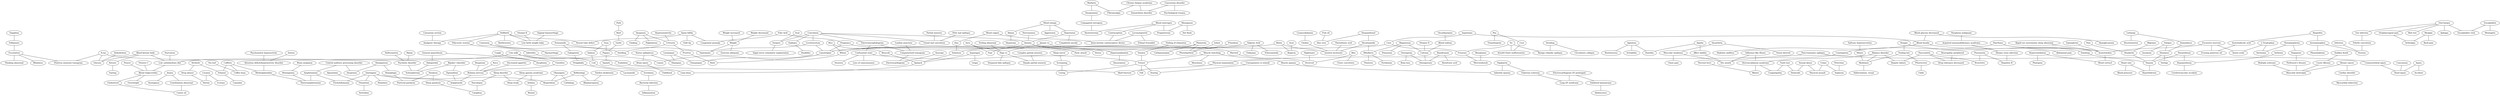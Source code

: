 strict graph layer1 {
	graph [name=layer1];
	node [label="\N"];
	171	[label=Tiagabine,
		level=2,
		src_id=892,
		weight=0.0010722260667499243];
	134	[label=Felbamate,
		level=1,
		src_id=935,
		weight=0.002019205396404736];
	171 -- 134	[level=2,
		weight=53.71];
	583	[label=Norepinephrine,
		src_id=358,
		weight=0.000701572436896661];
	233	[label=Dopamine,
		level=2,
		src_id=974,
		weight=0.0013526035753482696];
	583 -- 233	[level=1,
		weight=133.68];
	411	[label=Serotonin,
		src_id=7810,
		weight=0.0009097244788577965];
	583 -- 411	[level=1,
		weight=126.93];
	214	[label=Pork,
		level=2,
		src_id=8631,
		weight=0.0011829321134084166];
	170	[label=Beef,
		level=2,
		src_id=8582,
		weight=0.0012853107953504988];
	214 -- 170	[level=2,
		weight=137.08];
	91	[label="Complex partial seizures",
		level=1,
		src_id=174011,
		weight=0.0033669628925900572];
	118	[label="Simple partial seizures",
		level=1,
		src_id=185880,
		weight=0.0025264148989576156];
	91 -- 118	[level=1,
		weight=74.26];
	406	[label=Apathy,
		src_id=170717,
		weight=0.0005139842229041516];
	848	[label="Affect lability",
		src_id=169892,
		weight=0.00027380333896749164];
	406 -- 848	[level=1,
		weight=48.18];
	297	[label=Hostility,
		src_id=178312,
		weight=0.0008335790243328781];
	406 -- 297	[level=1,
		weight=39.25];
	1	[label=Convulsion,
		level=1,
		src_id=174366,
		weight=0.021183283532887193];
	53	[label=Levetiracetam,
		level=1,
		src_id=1186,
		weight=0.006882236948488494];
	1 -- 53	[level=1,
		weight=145.77];
	9	[label=Electroencephalogram,
		level=1,
		src_id=175720,
		weight=0.008190389638790598];
	1 -- 9	[level=1,
		weight=147.32];
	117	[label=Surgery,
		level=1,
		src_id=186589,
		weight=0.004030986189366922];
	1 -- 117	[level=1,
		weight=88.66];
	59	[label="Grand mal convulsion",
		level=1,
		src_id=177516,
		weight=0.007439468297569785];
	1 -- 59	[level=1,
		weight=122.06];
	20	[label=Anxiety,
		level=1,
		src_id=170661,
		weight=0.007191629624041699];
	1 -- 20	[level=1,
		weight=75.71];
	2	[label=Epilepsy,
		level=1,
		src_id=176107,
		weight=0.0145529562651861];
	1 -- 2	[level=1,
		weight=333.89];
	305	[label=Alcoholic,
		src_id=169964,
		weight=0.0008259711324044653];
	510	[label="Drug abuser",
		src_id=175348,
		weight=0.0005051680030229714];
	305 -- 510	[level=2,
		weight=79.47];
	116	[label=Ethanol,
		level=1,
		src_id=884,
		weight=0.002092393569196102];
	305 -- 116	[level=2,
		weight=47.03];
	155	[label="Conversion disorder",
		level=2,
		src_id=174365,
		weight=0.0012084081756037382];
	493	[label="Psychological trauma",
		level=2,
		src_id=184441,
		weight=0.0010486959342073184];
	155 -- 493	[level=2,
		weight=94.11];
	663	[label="Somatoform disorder",
		src_id=186112,
		weight=0.0005511520181053938];
	155 -- 663	[level=2,
		weight=38.24];
	204	[label="Tea leaf",
		level=2,
		src_id=8649,
		weight=0.0013396284215396789];
	439	[label="Coffee bean",
		src_id=8595,
		weight=0.0009748104953439642];
	204 -- 439	[level=2,
		weight=108.23];
	50	[label="Feeling of relaxation",
		level=2,
		src_id=176630,
		weight=0.0012621888559250958];
	57	[label=Tension,
		level=2,
		src_id=186772,
		weight=0.0012139158091774662];
	50 -- 57	[level=2,
		weight=28.67];
	453	[label="Tooth loss",
		src_id=187177,
		weight=0.0007410096729693109];
	395	[label=Homicide,
		src_id=178293,
		weight=0.0006235889817841294];
	453 -- 395	[level=2,
		weight=47.15];
	324	[label=Coagulopathy,
		src_id=173874,
		weight=0.0009055343636269885];
	453 -- 324	[level=2,
		weight=76.82];
	92	[label=Autism,
		level=2,
		src_id=171128,
		weight=0.0014928525670669214];
	229	[label="Attention deficit/hyperactivity disorder",
		level=2,
		src_id=171101,
		weight=0.0014265202133701203];
	92 -- 229	[level=2,
		weight=44.37];
	525	[label=Levonorgestrel,
		level=2,
		src_id=357,
		weight=0.0011290407653778945];
	442	[label="Ethinyl Estradiol",
		level=1,
		src_id=963,
		weight=0.0021814291257429477];
	525 -- 442	[level=1,
		weight=228.45];
	552	[label="Intra-uterine contraceptive device",
		src_id=179325,
		weight=0.0008788658331042069];
	525 -- 552	[level=1,
		weight=186.57];
	89	[label="Psychomotor hyperactivity",
		level=2,
		src_id=184442,
		weight=0.0015591843293077726];
	89 -- 229	[level=2,
		weight=111.62];
	183	[label=Hypersensitivity,
		level=2,
		src_id=178510,
		weight=0.0013503497132345036];
	237	[label=Urticaria,
		level=2,
		src_id=188054,
		weight=0.0011519886979077666];
	183 -- 237	[level=2,
		weight=61.02];
	46	[label="Dry mouth",
		level=1,
		src_id=175420,
		weight=0.0022628987228231374];
	848 -- 46	[level=1,
		weight=47.15];
	12	[label=Injury,
		level=1,
		src_id=179153,
		weight=0.003170260609283826];
	142	[label=Accident,
		level=2,
		src_id=169612,
		weight=0.0016386138457590062];
	12 -- 142	[level=2,
		weight=48.41];
	113	[label="Head injury",
		level=2,
		src_id=177785,
		weight=0.0014157969267107986];
	12 -- 113	[level=1,
		weight=58.81];
	251	[label="Sleep apnoea syndrome",
		level=2,
		src_id=185998,
		weight=0.0013350860613132389];
	286	[label="Sleep study",
		src_id=186011,
		weight=0.0009289897513627559];
	251 -- 286	[level=1,
		weight=154.48];
	27	[label=Asthma,
		level=1,
		src_id=171037,
		weight=0.001997810328520221];
	251 -- 27	[level=1,
		weight=34.72];
	455	[label="Sudden death",
		level=2,
		src_id=186539,
		weight=0.0009983921071005913];
	512	[label="Cystic fibrosis",
		src_id=174787,
		weight=0.0009287396989345082];
	455 -- 512	[level=2,
		weight=168.6];
	646	[label=Warfarin,
		src_id=668,
		weight=0.00046977729417341913];
	644	[label=Desipramine,
		src_id=1135,
		weight=0.0006982761272047948];
	646 -- 644	[level=2,
		weight=118.94];
	195	[label=Fibromyalgia,
		level=2,
		src_id=176701,
		weight=0.0012346024671140274];
	646 -- 195	[level=2,
		weight=42.79];
	203	[label="Vitamin D",
		level=2,
		src_id=9042,
		weight=0.0015717768209295817];
	215	[label=Calcium,
		level=1,
		src_id=1327,
		weight=0.0019150705632210527];
	203 -- 215	[level=2,
		weight=149.84];
	172	[label=Epinephrine,
		level=2,
		src_id=654,
		weight=0.0014799902593236208];
	308	[label=Acetylcholine,
		level=1,
		src_id=2951,
		weight=0.003267540456224283];
	172 -- 308	[level=2,
		weight=126.93];
	277	[label="Caesarean section",
		level=2,
		src_id=172875,
		weight=0.0010275045471049699];
	346	[label="Analgesic therapy",
		level=2,
		src_id=170274,
		weight=0.0010486869847266909];
	277 -- 346	[level=2,
		weight=63.44];
	144	[label=Oxcarbazepine,
		level=1,
		src_id=762,
		weight=0.002534724742924634];
	199	[label="Blood sodium",
		level=2,
		src_id=172362,
		weight=0.0015161316577229536];
	144 -- 199	[level=1,
		weight=65.33];
	51	[label=Diarrhoea,
		level=1,
		src_id=175200,
		weight=0.002206719793927423];
	115	[label=Constipation,
		level=2,
		src_id=174340,
		weight=0.0014432081619389205];
	51 -- 115	[level=1,
		weight=63.65];
	21	[label=Vomiting,
		level=1,
		src_id=188709,
		weight=0.002237717673427465];
	51 -- 21	[level=1,
		weight=58.45];
	51 -- 308	[level=1,
		weight=81.69];
	98	[label=Aura,
		level=1,
		src_id=171120,
		weight=0.003606559198555745];
	132	[label="Deja vu",
		level=1,
		src_id=174936,
		weight=0.002534898702066785];
	98 -- 132	[level=1,
		weight=72.75];
	25	[label=Fear,
		level=1,
		src_id=176601,
		weight=0.00423180013877655];
	98 -- 25	[level=1,
		weight=66.63];
	559	[label=Excoriation,
		level=2,
		src_id=176257,
		weight=0.0015072791917328573];
	134 -- 559	[level=1,
		weight=134.72];
	178	[label=Dehydration,
		level=2,
		src_id=174932,
		weight=0.0010055901477009552];
	104	[label=Glucose,
		level=2,
		src_id=8280,
		weight=0.001657374083556313];
	178 -- 104	[level=2,
		weight=53.1];
	40	[label=Fatigue,
		level=1,
		src_id=176597,
		weight=0.0034094849159673375];
	19	[label=Insomnia,
		level=1,
		src_id=179162,
		weight=0.002204332585390886];
	40 -- 19	[level=1,
		weight=30.82];
	41	[label=Dizziness,
		level=1,
		src_id=175317,
		weight=0.004182753475121997];
	40 -- 41	[level=1,
		weight=49.45];
	258	[label="Blood ketone body",
		level=2,
		src_id=172233,
		weight=0.0016926721894202751];
	394	[label="Low carbohydrate diet",
		level=2,
		src_id=180136,
		weight=0.0016963404361697923];
	258 -- 394	[level=1,
		weight=300.38];
	258 -- 104	[level=1,
		weight=112.0];
	253	[label=Ketosis,
		level=2,
		src_id=179595,
		weight=0.0014825365162707655];
	258 -- 253	[level=2,
		weight=187.47];
	95	[label=Mania,
		level=2,
		src_id=180503,
		weight=0.0015396092295466978];
	30	[label="Psychotic disorder",
		level=1,
		src_id=184453,
		weight=0.0022872442677770648];
	95 -- 30	[level=2,
		weight=50.79];
	122	[label=Lamotrigine,
		level=1,
		src_id=542,
		weight=0.006068998428846408];
	53 -- 122	[level=1,
		weight=159.17];
	100	[label=Topiramate,
		level=1,
		src_id=264,
		weight=0.003896449842159197];
	53 -- 100	[level=1,
		weight=92.43];
	63	[label=Quetiapine,
		level=1,
		src_id=1208,
		weight=0.0020666863962951567];
	184	[label=Homeless,
		level=2,
		src_id=178289,
		weight=0.0011211265206316227];
	63 -- 184	[level=2,
		weight=25.98];
	329	[label=Fluoxetine,
		level=2,
		src_id=461,
		weight=0.0010060472468016869];
	63 -- 329	[level=2,
		weight=107.14];
	265	[label=Aripiprazole,
		level=2,
		src_id=1222,
		weight=0.0012625049742498163];
	63 -- 265	[level=1,
		weight=74.9];
	659	[label=Trichotillomania,
		src_id=187413,
		weight=0.0005130347621244177];
	63 -- 659	[level=1,
		weight=107.14];
	383	[label=Risperidone,
		src_id=720,
		weight=0.0009743370377009551];
	63 -- 383	[level=2,
		weight=84.02];
	222	[label="Jamais vu",
		level=2,
		src_id=179465,
		weight=0.0010860793252086933];
	222 -- 132	[level=2,
		weight=53.84];
	165	[label=Depersonalisation,
		level=2,
		src_id=175018,
		weight=0.0014996753105679537];
	222 -- 165	[level=2,
		weight=82.3];
	424	[label="X-ray",
		level=2,
		src_id=188917,
		weight=0.0010775404547227745];
	226	[label=Embolism,
		level=2,
		src_id=175772,
		weight=0.0014684924134583453];
	424 -- 226	[level=1,
		weight=179.77];
	424 -- 104	[level=1,
		weight=63.44];
	238	[label="Positron emission tomogram",
		level=2,
		src_id=183853,
		weight=0.001727040123551756];
	424 -- 238	[level=1,
		weight=50.45];
	311	[label="Weight increased",
		level=2,
		src_id=188826,
		weight=0.001482457976309422];
	188	[label=Weight,
		level=1,
		src_id=188818,
		weight=0.00256109155980544];
	311 -- 188	[level=2,
		weight=133.59];
	212	[label="Blood oestrogen",
		level=1,
		src_id=172274,
		weight=0.0021712169292174874];
	357	[label=Progesterone,
		level=2,
		src_id=385,
		weight=0.0013202501695271868];
	212 -- 357	[level=2,
		weight=257.77];
	198	[label=Contraception,
		level=1,
		src_id=174350,
		weight=0.0018304575581175751];
	212 -- 198	[level=1,
		weight=92.05];
	255	[label=Hysterectomy,
		level=2,
		src_id=178681,
		weight=0.0011353409318438];
	212 -- 255	[level=2,
		weight=70.64];
	105	[label=Caffeine,
		level=1,
		src_id=192,
		weight=0.002471869603861105];
	105 -- 439	[level=2,
		weight=185.8];
	356	[label=Methylphenidate,
		level=2,
		src_id=411,
		weight=0.00124332684218425];
	105 -- 356	[level=1,
		weight=57.82];
	105 -- 116	[level=1,
		weight=61.89];
	365	[label="Oral herpes",
		level=2,
		src_id=182307,
		weight=0.001353446309060646];
	227	[label="Ear infection",
		src_id=175529,
		weight=0.0009304920765623234];
	365 -- 227	[level=1,
		weight=52.78];
	344	[label="Bed rest",
		level=2,
		src_id=171331,
		weight=0.001164508152996071];
	365 -- 344	[level=2,
		weight=236.88];
	375	[label=Aphagia,
		level=2,
		src_id=170723,
		weight=0.0012873104672853498];
	365 -- 375	[level=2,
		weight=327.6];
	26	[label="Oropharyngeal pain",
		level=1,
		src_id=182375,
		weight=0.002063024887995477];
	365 -- 26	[level=1,
		weight=39.95];
	398	[label="Encephalitis viral",
		src_id=175824,
		weight=0.0008031014509221247];
	365 -- 398	[level=2,
		weight=115.75];
	173	[label="Sleep terror",
		level=2,
		src_id=186015,
		weight=0.0011229884967782042];
	101	[label=Screaming,
		level=2,
		src_id=185624,
		weight=0.0012853671292025804];
	173 -- 101	[level=2,
		weight=57.59];
	640	[label=Dexpanthenol,
		level=2,
		src_id=8294,
		weight=0.001081128810486123];
	477	[label=Nicotinamide,
		level=1,
		src_id=2556,
		weight=0.002116925340593475];
	640 -- 477	[level=2,
		weight=596.89];
	484	[label="Aloe vera",
		src_id=239686,
		weight=0.000783172265309865];
	640 -- 484	[level=2,
		weight=382.64];
	15	[label=Hallucination,
		level=1,
		src_id=177734,
		weight=0.0025769135959557267];
	15 -- 30	[level=1,
		weight=54.97];
	186	[label=Dysarthria,
		src_id=175469,
		weight=0.0008808291944485747];
	291	[label="Muscular weakness",
		src_id=181279,
		weight=0.0006913716631461381];
	186 -- 291	[level=2,
		weight=32.22];
	49	[label="Vision blurred",
		level=2,
		src_id=188580,
		weight=0.0014499457755025905];
	186 -- 49	[level=2,
		weight=30.63];
	128	[label=Lethargy,
		src_id=179887,
		weight=0.0009609147402370983];
	38	[label=Somnolence,
		level=1,
		src_id=186129,
		weight=0.002921368758777029];
	128 -- 38	[level=2,
		weight=26.78];
	62	[label=Disorientation,
		level=2,
		src_id=175277,
		weight=0.0012049087227801744];
	128 -- 62	[level=2,
		weight=30.67];
	307	[label="Cow milk",
		level=2,
		src_id=8613,
		weight=0.0017310414748003004];
	307 -- 394	[level=1,
		weight=284.05];
	416	[label=Clonidine,
		src_id=562,
		weight=0.0007089189872350105];
	307 -- 416	[level=1,
		weight=58.9];
	279	[label=Casein,
		level=2,
		src_id=8589,
		weight=0.001694509586144348];
	307 -- 279	[level=1,
		weight=354.81];
	31	[label=Migraine,
		level=1,
		src_id=180996,
		weight=0.002973154497413961];
	54	[label=Headache,
		level=1,
		src_id=177790,
		weight=0.003629731411491833];
	31 -- 54	[level=1,
		weight=94.85];
	38 -- 41	[level=1,
		weight=55.34];
	149	[label=Scar,
		level=1,
		src_id=185551,
		weight=0.001767244028178325];
	149 -- 117	[level=1,
		weight=52.63];
	120	[label=Myalgia,
		level=2,
		src_id=181289,
		weight=0.0012053478976603719];
	72	[label="Back pain",
		level=2,
		src_id=171211,
		weight=0.0016844904265314949];
	120 -- 72	[level=2,
		weight=32.68];
	246	[label=Arthralgia,
		level=2,
		src_id=170937,
		weight=0.0010182404937266291];
	120 -- 246	[level=2,
		weight=46.75];
	182	[label="Neuropathy peripheral",
		level=2,
		src_id=181766,
		weight=0.001134383336211466];
	435	[label="Drug tolerance decreased",
		src_id=175409,
		weight=0.000568687242132372];
	182 -- 435	[level=2,
		weight=47.49];
	58	[label="Sleep disorder",
		level=2,
		src_id=186000,
		weight=0.0014645694686052332];
	175	[label=Narcolepsy,
		level=2,
		src_id=181475,
		weight=0.001601609499906586];
	58 -- 175	[level=1,
		weight=46.77];
	58 -- 286	[level=1,
		weight=52.7];
	181	[label=Rice,
		level=2,
		src_id=8633,
		weight=0.0013726195936323733];
	249	[label=Broccoli,
		level=2,
		src_id=8584,
		weight=0.0017175653551483447];
	181 -- 249	[level=1,
		weight=83.56];
	231	[label=Wheat,
		level=2,
		src_id=8648,
		weight=0.0013186419709932129];
	181 -- 231	[level=1,
		weight=107.14];
	560	[label="Excessive exercise",
		level=2,
		src_id=176247,
		weight=0.0015893738625358126];
	264	[label="Amino acids",
		level=1,
		src_id=8309,
		weight=0.0018171058870276812];
	560 -- 264	[level=1,
		weight=292.38];
	350	[label="Evening primrose oil",
		level=1,
		src_id=9213,
		weight=0.0020219358983983833];
	560 -- 350	[level=1,
		weight=402.63];
	560 -- 308	[level=1,
		weight=480.36];
	415	[label=Ibuprofen,
		src_id=1035,
		weight=0.0008072654675934857];
	146	[label=Acetaminophen,
		level=1,
		src_id=307,
		weight=0.0021478198654316686];
	415 -- 146	[level=1,
		weight=143.43];
	282	[label="Acetylsalicylic acid",
		src_id=931,
		weight=0.0009214581915706249];
	415 -- 282	[level=1,
		weight=94.01];
	334	[label=Pancreatitis,
		level=2,
		src_id=182725,
		weight=0.001060776420561967];
	334 -- 435	[level=2,
		weight=61.31];
	224	[label="Hepatic failure",
		level=2,
		src_id=177896,
		weight=0.0014638188377237111];
	334 -- 224	[level=2,
		weight=95.05];
	402	[label=Bronchitis,
		src_id=172749,
		weight=0.0005970424694191499];
	334 -- 402	[level=2,
		weight=45.23];
	359	[label="Vaginal haemorrhage",
		level=1,
		src_id=188214,
		weight=0.001968775307078424];
	337	[label="Low birth weight baby",
		level=1,
		src_id=180135,
		weight=0.002508593207715703];
	359 -- 337	[level=1,
		weight=531.72];
	230	[label=Ataxia,
		level=2,
		src_id=171054,
		weight=0.001041958702389808];
	270	[label=Nystagmus,
		level=2,
		src_id=181981,
		weight=0.0010096638461246108];
	230 -- 270	[level=2,
		weight=49.62];
	372	[label="Coordination abnormal",
		src_id=174383,
		weight=0.0007894355947713821];
	230 -- 372	[level=2,
		weight=49.8];
	36	[label=Crying,
		level=1,
		src_id=174575,
		weight=0.0026914888545814483];
	101 -- 36	[level=2,
		weight=57.8];
	707	[label="Blood copper",
		src_id=172045,
		weight=0.00030810695721414345];
	380	[label=Zinc,
		src_id=1526,
		weight=0.0009027028766143693];
	707 -- 380	[level=1,
		weight=55.9];
	707 -- 552	[level=1,
		weight=79.3];
	201	[label="Blood glucose decreased",
		level=2,
		src_id=172155,
		weight=0.0014373443994458426];
	80	[label=Hypoglycaemia,
		level=2,
		src_id=178590,
		weight=0.001664842412651862];
	201 -- 80	[level=2,
		weight=106.03];
	200	[label="Blood insulin",
		level=2,
		src_id=172218,
		weight=0.0016256660851276916];
	201 -- 200	[level=2,
		weight=84.45];
	179	[label="Decreased appetite",
		level=2,
		src_id=174910,
		weight=0.0010449318355929289];
	342	[label="Bulimia nervosa",
		level=2,
		src_id=172802,
		weight=0.0012989858158976258];
	179 -- 342	[level=2,
		weight=53.2];
	88	[label=Phenytoin,
		level=1,
		src_id=243,
		weight=0.004732828277386289];
	73	[label=Carbamazepine,
		level=1,
		src_id=551,
		weight=0.004340877995338315];
	88 -- 73	[level=1,
		weight=81.22];
	88 -- 122	[level=1,
		weight=96.5];
	99	[label=Phenobarbital,
		level=1,
		src_id=1158,
		weight=0.0025713759378250835];
	88 -- 99	[level=1,
		weight=78.04];
	260	[label="Balance disorder",
		level=2,
		src_id=171241,
		weight=0.001143025201032978];
	260 -- 224	[level=2,
		weight=47.15];
	220	[label="Stevens-Johnson syndrome",
		level=2,
		src_id=186406,
		weight=0.0015432626854950638];
	260 -- 220	[level=2,
		weight=47.83];
	366	[label=Mydriasis,
		level=2,
		src_id=181328,
		weight=0.0010431740347056112];
	260 -- 366	[level=2,
		weight=81.11];
	135	[label=Zonisamide,
		level=1,
		src_id=895,
		weight=0.0025595133472386933];
	64	[label=Gabapentin,
		level=1,
		src_id=982,
		weight=0.002318343997021659];
	135 -- 64	[level=1,
		weight=42.55];
	135 -- 100	[level=1,
		weight=54.66];
	163	[label="Feeling abnormal",
		level=2,
		src_id=176622,
		weight=0.001131233416126948];
	163 -- 132	[level=2,
		weight=36.16];
	421	[label="Folic Acid",
		level=2,
		src_id=150,
		weight=0.001248867018795569];
	125	[label=Pregnancy,
		level=1,
		src_id=184014,
		weight=0.0030884814220588502];
	421 -- 125	[level=1,
		weight=161.48];
	245	[label="Congenital anomaly",
		level=2,
		src_id=174082,
		weight=0.0014209603544620777];
	421 -- 245	[level=1,
		weight=110.38];
	61	[label="Muscle twitching",
		level=1,
		src_id=181276,
		weight=0.002403814284374758];
	44	[label="Muscle spasms",
		level=1,
		src_id=181270,
		weight=0.0018373714123815425];
	61 -- 44	[level=1,
		weight=46.91];
	151	[label=Myoclonus,
		level=2,
		src_id=181386,
		weight=0.0011684068421928483];
	61 -- 151	[level=2,
		weight=36.35];
	22	[label=Tremor,
		level=1,
		src_id=187373,
		weight=0.0032307227193221206];
	61 -- 22	[level=1,
		weight=52.0];
	652	[label=Phenylephrine,
		level=2,
		src_id=377,
		weight=0.0011036431004355718];
	146 -- 652	[level=2,
		weight=70.22];
	7	[label=Pyrexia,
		level=1,
		src_id=184658,
		weight=0.0033365769403179736];
	146 -- 7	[level=1,
		weight=47.75];
	247	[label=Garlic,
		level=2,
		src_id=8602,
		weight=0.0011685537956790753];
	170 -- 247	[level=2,
		weight=89.45];
	409	[label=Tuna,
		src_id=8643,
		weight=0.000616617714305385];
	473	[label=Salmon,
		src_id=8996,
		weight=0.0006755743213954945];
	409 -- 473	[level=1,
		weight=145.74];
	306	[label=Papaya,
		level=2,
		src_id=8707,
		weight=0.0013498239292479028];
	409 -- 306	[level=1,
		weight=73.37];
	458	[label="Parkinson's disease",
		level=2,
		src_id=182898,
		weight=0.001113114205722105];
	233 -- 458	[level=1,
		weight=47.15];
	367	[label="Muscular dystrophy",
		level=1,
		src_id=181277,
		weight=0.0020167183302485453];
	458 -- 367	[level=1,
		weight=159.09];
	206	[label="Mood swings",
		level=2,
		src_id=181119,
		weight=0.0013121116757693495];
	10	[label=Depression,
		level=1,
		src_id=175023,
		weight=0.005397617393762817];
	206 -- 10	[level=1,
		weight=45.59];
	11	[label=Aggression,
		level=1,
		src_id=169900,
		weight=0.0023017829411153654];
	206 -- 11	[level=1,
		weight=41.0];
	632	[label=Abasia,
		src_id=169482,
		weight=0.0008216887083258005];
	206 -- 632	[level=2,
		weight=41.47];
	39	[label="Heart rate",
		level=2,
		src_id=177799,
		weight=0.0016615884541936602];
	3	[label=Hyperhidrosis,
		level=1,
		src_id=178464,
		weight=0.002894317404473477];
	39 -- 3	[level=1,
		weight=43.39];
	18	[label="Blood pressure",
		level=1,
		src_id=172305,
		weight=0.0023794702000934195];
	39 -- 18	[level=1,
		weight=60.51];
	159	[label=Pregabalin,
		level=2,
		src_id=221,
		weight=0.0014114828052947035];
	64 -- 159	[level=1,
		weight=65.48];
	109	[label="Lumbar puncture",
		level=2,
		src_id=180161,
		weight=0.0012844804892147466];
	55	[label="Computerised tomogram",
		level=1,
		src_id=174039,
		weight=0.002476901963987182];
	109 -- 55	[level=2,
		weight=39.76];
	207	[label=Menopause,
		level=2,
		src_id=180770,
		weight=0.0010851334198662646];
	207 -- 357	[level=2,
		weight=76.99];
	208	[label="Hot flush",
		level=2,
		src_id=178313,
		weight=0.0010001309388685995];
	207 -- 208	[level=2,
		weight=62.79];
	449	[label="Conjugated estrogens",
		level=2,
		src_id=277,
		weight=0.001068117755430358];
	644 -- 449	[level=2,
		weight=185.6];
	75	[label=Schizophrenia,
		level=2,
		src_id=185574,
		weight=0.0016048434025626337];
	30 -- 75	[level=1,
		weight=54.72];
	82	[label=Cough,
		level=2,
		src_id=174493,
		weight=0.001420814592080106];
	508	[label=Dysphonia,
		src_id=175495,
		weight=0.0004205309272884236];
	82 -- 508	[level=2,
		weight=28.62];
	67	[label="Neoplasm malignant",
		level=2,
		src_id=181636,
		weight=0.001733054154419913];
	348	[label="Acquired immunodeficiency syndrome",
		src_id=169676,
		weight=0.000923137459853168];
	67 -- 348	[level=2,
		weight=48.9];
	408	[label=Selenium,
		src_id=9080,
		weight=0.0008301117929561951];
	380 -- 408	[level=1,
		weight=234.71];
	373	[label="Central auditory processing disorder",
		level=2,
		src_id=173299,
		weight=0.0011258315873379815];
	619	[label=Dyspraxia,
		src_id=175506,
		weight=0.0009419159405542817];
	373 -- 619	[level=1,
		weight=179.89];
	330	[label=Amphetamine,
		level=1,
		src_id=173,
		weight=0.0023355995601714247];
	373 -- 330	[level=1,
		weight=74.2];
	93	[label="Valproic Acid",
		level=1,
		src_id=304,
		weight=0.005305496918110635];
	145	[label=Clobazam,
		level=2,
		src_id=339,
		weight=0.0012444943385843583];
	93 -- 145	[level=2,
		weight=26.02];
	93 -- 122	[level=1,
		weight=120.82];
	187	[label=Ethosuximide,
		level=2,
		src_id=580,
		weight=0.0010269919767833828];
	93 -- 187	[level=2,
		weight=32.89];
	78	[label=Nervousness,
		level=1,
		src_id=181699,
		weight=0.00196343489860732];
	78 -- 20	[level=1,
		weight=39.88];
	894	[label="L-Tryptophan",
		src_id=142,
		weight=0.0003490174238771454];
	894 -- 264	[level=1,
		weight=61.08];
	894 -- 411	[level=1,
		weight=143.89];
	425	[label="Thinking abnormal",
		level=2,
		src_id=186910,
		weight=0.0014960127645805004];
	559 -- 425	[level=2,
		weight=402.17];
	133	[label=Blindness,
		level=2,
		src_id=171894,
		weight=0.0017184262038436784];
	559 -- 133	[level=2,
		weight=104.98];
	559 -- 238	[level=1,
		weight=197.71];
	422	[label=Biotin,
		level=2,
		src_id=114,
		weight=0.0014547127828869668];
	422 -- 408	[level=1,
		weight=145.41];
	304	[label=Alopecia,
		src_id=170026,
		weight=0.0009430942896574373];
	422 -- 304	[level=2,
		weight=66.97];
	410	[label="Inositol nicotinate",
		level=2,
		src_id=7903,
		weight=0.001707645651089037];
	422 -- 410	[level=1,
		weight=431.07];
	229 -- 356	[level=2,
		weight=113.03];
	584	[label=Mesalazine,
		level=2,
		src_id=235,
		weight=0.001177053643025352];
	580	[label=Metronidazole,
		level=2,
		src_id=902,
		weight=0.0010781896374491493];
	584 -- 580	[level=2,
		weight=531.72];
	339	[label="Influenza like illness",
		src_id=179014,
		weight=0.0008014997132828621];
	339 -- 220	[level=2,
		weight=83.71];
	339 -- 46	[level=2,
		weight=55.15];
	32	[label="Confusional state",
		level=1,
		src_id=174071,
		weight=0.0045697034034092344];
	9 -- 32	[level=1,
		weight=81.5];
	9 -- 55	[level=1,
		weight=73.05];
	700	[label="Chronic fatigue syndrome",
		src_id=173696,
		weight=0.00077090821530389];
	700 -- 195	[level=2,
		weight=118.94];
	700 -- 663	[level=2,
		weight=152.63];
	28	[label=Agitation,
		level=1,
		src_id=169902,
		weight=0.0018932125106081406];
	110	[label=Irritability,
		level=2,
		src_id=179437,
		weight=0.0014844055924761333];
	28 -- 110	[level=2,
		weight=32.62];
	28 -- 297	[level=1,
		weight=37.16];
	65	[label=Restlessness,
		level=2,
		src_id=185171,
		weight=0.0010832019749598641];
	28 -- 65	[level=2,
		weight=41.34];
	280	[label=Magnesium,
		level=2,
		src_id=1330,
		weight=0.0016092281981076096];
	121	[label=Potassium,
		level=2,
		src_id=1306,
		weight=0.0015295062675516813];
	280 -- 121	[level=2,
		weight=64.85];
	483	[label=Riboflavin,
		level=1,
		src_id=132,
		weight=0.0019988040957587606];
	280 -- 483	[level=1,
		weight=91.78];
	280 -- 215	[level=1,
		weight=221.48];
	692	[label="Electrocardiogram QT prolonged",
		src_id=175686,
		weight=0.00047105217205729687];
	148	[label="Subdural haematoma",
		level=2,
		src_id=186514,
		weight=0.0016433203753160462];
	692 -- 148	[level=2,
		weight=44.15];
	675	[label="Long QT syndrome",
		src_id=180115,
		weight=0.00045924640604798003];
	692 -- 675	[level=2,
		weight=103.72];
	268	[label=Pneumonia,
		src_id=183685,
		weight=0.000876350891292643];
	268 -- 402	[level=2,
		weight=92.31];
	681	[label="Hepatitis B",
		src_id=177942,
		weight=0.0007902753444332545];
	268 -- 681	[level=2,
		weight=45.23];
	598	[label="Post-traumatic epilepsy",
		src_id=183904,
		weight=0.0006617534202240789];
	543	[label="Physical examination",
		src_id=183464,
		weight=0.0005235304459954017];
	598 -- 543	[level=1,
		weight=78.67];
	138	[label="Craniocerebral injury",
		level=2,
		src_id=174523,
		weight=0.0016166371406425278];
	598 -- 138	[level=1,
		weight=156.92];
	633	[label=Cod,
		src_id=8995,
		weight=0.0006940904008132913];
	473 -- 633	[level=1,
		weight=75.05];
	490	[label="Salivary hypersecretion",
		level=2,
		src_id=185485,
		weight=0.0011886077008702533];
	607	[label=Miosis,
		src_id=181021,
		weight=0.0009471220267589263];
	490 -- 607	[level=2,
		weight=200.02];
	386	[label=Buspirone,
		level=2,
		src_id=479,
		weight=0.0010726061705944522];
	386 -- 342	[level=2,
		weight=107.14];
	156	[label="Brain neoplasm",
		level=2,
		src_id=172610,
		weight=0.001101443567878527];
	608	[label=Meningioma,
		src_id=180703,
		weight=0.00031372791664247875];
	156 -- 608	[level=2,
		weight=27.02];
	456	[label="Skull fracture",
		src_id=185991,
		weight=0.0008114640460577113];
	226 -- 456	[level=1,
		weight=52.15];
	236	[label="Vagal nerve stimulator implantation",
		level=2,
		src_id=188187,
		weight=0.0013353471073318925];
	117 -- 236	[level=2,
		weight=92.26];
	298	[label="Herpes virus infection",
		level=2,
		src_id=178111,
		weight=0.0014793730989845415];
	348 -- 298	[level=2,
		weight=236.88];
	81	[label=Encephalitis,
		level=2,
		src_id=175799,
		weight=0.0015073118208824914];
	79	[label=Meningitis,
		level=2,
		src_id=180708,
		weight=0.0016404704091687356];
	81 -- 79	[level=2,
		weight=84.17];
	81 -- 398	[level=2,
		weight=38.68];
	296	[label=Hunger,
		src_id=178358,
		weight=0.0006364494508257783];
	130	[label="Feeling hot",
		level=2,
		src_id=176626,
		weight=0.0015099303217477895];
	296 -- 130	[level=2,
		weight=34.38];
	86	[label="Abdominal pain",
		level=2,
		src_id=169503,
		weight=0.0016191987885446465];
	296 -- 86	[level=2,
		weight=35.24];
	33	[label=Dyspnoea,
		level=1,
		src_id=175501,
		weight=0.0017803242471438464];
	84	[label=Choking,
		level=2,
		src_id=173576,
		weight=0.001063173677777514];
	33 -- 84	[level=2,
		weight=23.93];
	33 -- 237	[level=1,
		weight=33.52];
	126	[label=Palpitations,
		level=2,
		src_id=182661,
		weight=0.001230348916778863];
	33 -- 126	[level=2,
		weight=36.2];
	449 -- 255	[level=2,
		weight=55.43];
	6	[label=Asthenia,
		level=1,
		src_id=171034,
		weight=0.002497794525406176];
	112	[label=Hypoaesthesia,
		level=1,
		src_id=178564,
		weight=0.0018441575374414363];
	6 -- 112	[level=1,
		weight=49.45];
	269	[label="Petit mal epilepsy",
		level=2,
		src_id=183307,
		weight=0.0010477388970036822];
	269 -- 59	[level=2,
		weight=59.99];
	299	[label="Febrile convulsion",
		src_id=176614,
		weight=0.0009617972803996166];
	227 -- 299	[level=1,
		weight=47.89];
	278	[label=Spinach,
		level=2,
		src_id=8638,
		weight=0.0016070793322843157];
	408 -- 278	[level=1,
		weight=85.24];
	548	[label=Osteopenia,
		src_id=182445,
		weight=0.0005435621924389219];
	343	[label="Bone loss",
		level=2,
		src_id=172491,
		weight=0.0010466118981611564];
	548 -- 343	[level=2,
		weight=75.05];
	150	[label=Osteoporosis,
		level=1,
		src_id=182448,
		weight=0.0017415178322508606];
	548 -- 150	[level=2,
		weight=88.09];
	313	[label="Vitamin K",
		level=2,
		src_id=188659,
		weight=0.001421921043236346];
	313 -- 337	[level=2,
		weight=188.31];
	115 -- 46	[level=1,
		weight=63.75];
	361	[label=Starvation,
		level=2,
		src_id=186370,
		weight=0.0015500898244368258];
	361 -- 394	[level=2,
		weight=386.98];
	216	[label=Vigabatrin,
		level=2,
		src_id=1064,
		weight=0.0014135231908589934];
	486	[label="Tuberous sclerosis",
		src_id=187499,
		weight=0.0005424215192112821];
	216 -- 486	[level=2,
		weight=49.99];
	241	[label="Infantile spasms",
		level=2,
		src_id=178941,
		weight=0.001101286968617301];
	216 -- 241	[level=2,
		weight=127.3];
	16	[label=Nausea,
		level=1,
		src_id=181546,
		weight=0.003817163733503498];
	41 -- 16	[level=1,
		weight=104.52];
	123	[label=Vertigo,
		level=2,
		src_id=188478,
		weight=0.0012461528887498087];
	41 -- 123	[level=2,
		weight=41.14];
	190	[label=Stillbirth,
		level=1,
		src_id=186413,
		weight=0.0034063847659718486];
	190 -- 337	[level=1,
		weight=399.04];
	190 -- 346	[level=2,
		weight=155.79];
	288	[label="Polycystic ovaries",
		level=2,
		src_id=183761,
		weight=0.0013361734439398534];
	190 -- 288	[level=1,
		weight=143.89];
	497	[label="Neural tube defect",
		level=2,
		src_id=181701,
		weight=0.0011576820181728527];
	190 -- 497	[level=1,
		weight=281.97];
	568	[label=Barbiturates,
		level=2,
		src_id=171262,
		weight=0.0010074895812820898];
	190 -- 568	[level=2,
		weight=281.97];
	47	[label=Contusion,
		level=2,
		src_id=174362,
		weight=0.001562594013938231];
	5	[label=Haemorrhage,
		level=1,
		src_id=177684,
		weight=0.0022629305748878355];
	47 -- 5	[level=1,
		weight=55.34];
	14	[label=Swelling,
		level=1,
		src_id=186614,
		weight=0.0023700279579685593];
	47 -- 14	[level=1,
		weight=35.83];
	325	[label="Blood triglycerides",
		level=1,
		src_id=172398,
		weight=0.0018556204639034843];
	394 -- 325	[level=1,
		weight=472.75];
	520	[label=Pea,
		src_id=8621,
		weight=0.0004446325967189961];
	197	[label=Cyst,
		src_id=174772,
		weight=0.0009315303627485157];
	520 -- 197	[level=2,
		weight=66.25];
	650	[label=Trimethoprim,
		level=2,
		src_id=429,
		weight=0.0010773741852495855];
	520 -- 650	[level=2,
		weight=133.68];
	234	[label=Aspartame,
		level=2,
		src_id=159,
		weight=0.0011446729458059277];
	205	[label=Corn,
		level=2,
		src_id=8641,
		weight=0.0013300410071880266];
	234 -- 205	[level=1,
		weight=86.16];
	234 -- 200	[level=1,
		weight=63.44];
	546	[label=Petechiae,
		level=2,
		src_id=183306,
		weight=0.0011544660206136528];
	629	[label=Asphyxia,
		src_id=171002,
		weight=0.0003477798106908701];
	546 -- 629	[level=2,
		weight=102.09];
	44 -- 241	[level=2,
		weight=53.14];
	35	[label=Paraesthesia,
		level=1,
		src_id=182787,
		weight=0.0030602073943578525];
	35 -- 112	[level=1,
		weight=159.46];
	35 -- 16	[level=1,
		weight=48.31];
	232	[label=Asparagus,
		level=2,
		src_id=8577,
		weight=0.0016191078334887316];
	232 -- 278	[level=2,
		weight=236.88];
	352	[label=Grape,
		level=2,
		src_id=8603,
		weight=0.001036999137383177];
	232 -- 352	[level=2,
		weight=158.25];
	486 -- 675	[level=2,
		weight=36.38];
	74	[label="Status epilepticus",
		level=2,
		src_id=186374,
		weight=0.0014355552851170674];
	136	[label=Diazepam,
		level=2,
		src_id=815,
		weight=0.001472822668299216];
	74 -- 136	[level=1,
		weight=51.73];
	24	[label="Brain injury",
		level=1,
		src_id=172600,
		weight=0.0023940548485652693];
	74 -- 24	[level=1,
		weight=45.08];
	21 -- 16	[level=1,
		weight=60.95];
	477 -- 483	[level=1,
		weight=1000.0];
	477 -- 410	[level=1,
		weight=438.61];
	132 -- 118	[level=1,
		weight=63.31];
	94	[label="Temporal lobe epilepsy",
		level=1,
		src_id=186743,
		weight=0.002441495654908633];
	132 -- 94	[level=1,
		weight=56.18];
	312	[label="Weight decreased",
		level=2,
		src_id=188823,
		weight=0.0013248910553907709];
	312 -- 188	[level=2,
		weight=115.78];
	247 -- 306	[level=2,
		weight=109.87];
	607 -- 366	[level=2,
		weight=193.99];
	249 -- 278	[level=1,
		weight=258.32];
	426	[label="Spina bifida",
		level=2,
		src_id=186194,
		weight=0.001229422774296933];
	426 -- 497	[level=1,
		weight=243.61];
	426 -- 245	[level=1,
		weight=74.13];
	436	[label="Cleft lip",
		level=2,
		src_id=173778,
		weight=0.0011987526626147697];
	426 -- 436	[level=2,
		weight=179.66];
	471	[label="Arnold-Chiari malformation",
		src_id=170858,
		weight=0.0009273545438066925];
	197 -- 471	[level=2,
		weight=35.99];
	362	[label="Rapid eye movements sleep abnormal",
		level=2,
		src_id=184785,
		weight=0.0010595064859519445];
	362 -- 308	[level=2,
		weight=187.73];
	463	[label=Hemiparesis,
		src_id=177843,
		weight=0.0009243021857249311];
	463 -- 619	[level=1,
		weight=152.63];
	811	[label=Hemiplegia,
		src_id=177845,
		weight=0.00043651518465496423];
	463 -- 811	[level=1,
		weight=141.19];
	320	[label=Fasting,
		level=2,
		src_id=176590,
		weight=0.0010019199416581607];
	253 -- 320	[level=2,
		weight=165.14];
	448	[label=Olanzapine,
		level=2,
		src_id=324,
		weight=0.0012007975794819012];
	450	[label=Carbidopa,
		level=2,
		src_id=181,
		weight=0.0017154836936239186];
	448 -- 450	[level=2,
		weight=245.95];
	448 -- 383	[level=2,
		weight=170.21];
	351	[label=Squash,
		level=2,
		src_id=8639,
		weight=0.0015183902051071373];
	306 -- 351	[level=1,
		weight=245.95];
	57 -- 22	[level=2,
		weight=24.89];
	60	[label=Alprazolam,
		level=2,
		src_id=393,
		weight=0.0014604351943411486];
	60 -- 329	[level=2,
		weight=59.4];
	309	[label=Cocaine,
		src_id=893,
		weight=0.0009701620727076309];
	413	[label=Heroin,
		src_id=1393,
		weight=0.000721108356601148];
	309 -- 413	[level=2,
		weight=79.05];
	158	[label=Ecstasy,
		level=2,
		src_id=1395,
		weight=0.0011922335984492032];
	309 -- 158	[level=2,
		weight=63.44];
	125 -- 122	[level=1,
		weight=89.36];
	193	[label=Married,
		level=2,
		src_id=180527,
		weight=0.001513248136047951];
	125 -- 193	[level=1,
		weight=40.32];
	301	[label="Bipolar I disorder",
		level=2,
		src_id=171760,
		weight=0.001043676937014173];
	737	[label=Ziprasidone,
		src_id=237,
		weight=0.00038307525186565396];
	301 -- 737	[level=1,
		weight=71.76];
	301 -- 75	[level=1,
		weight=46.86];
	43	[label=Nightmare,
		level=1,
		src_id=181828,
		weight=0.0017409541837483005];
	257	[label=Divorced,
		src_id=175315,
		weight=0.0008180329978097095];
	43 -- 257	[level=1,
		weight=34.68];
	414	[label=Kava,
		level=2,
		src_id=1286,
		weight=0.0011081400632533811];
	414 -- 342	[level=2,
		weight=133.68];
	510 -- 413	[level=2,
		weight=58.77];
	263	[label=Peanut,
		level=2,
		src_id=8623,
		weight=0.0010530660735478781];
	263 -- 325	[level=2,
		weight=121.92];
	416 -- 342	[level=1,
		weight=80.61];
	205 -- 231	[level=1,
		weight=144.12];
	441	[label=Fructose,
		src_id=3934,
		weight=0.0008577665013947164];
	205 -- 441	[level=2,
		weight=191.26];
	45	[label=Infection,
		level=2,
		src_id=178954,
		weight=0.0015771736409076875];
	45 -- 7	[level=2,
		weight=47.89];
	147	[label=Syncope,
		level=2,
		src_id=186636,
		weight=0.0013103815811730723];
	96	[label=Electrocardiogram,
		level=2,
		src_id=175655,
		weight=0.001607309157173775];
	147 -- 96	[level=2,
		weight=46.01];
	397	[label="General anaesthesia",
		src_id=177267,
		weight=0.0008006274115159032];
	480	[label=Haloperidol,
		src_id=491,
		weight=0.0005478391471254663];
	397 -- 480	[level=2,
		weight=121.62];
	397 -- 508	[level=2,
		weight=61.08];
	87	[label=Sertraline,
		level=2,
		src_id=1088,
		weight=0.0014604027972397971];
	329 -- 87	[level=2,
		weight=43.55];
	10 -- 20	[level=1,
		weight=108.88];
	166	[label="Completed suicide",
		level=2,
		src_id=174010,
		weight=0.0011065831406219];
	10 -- 166	[level=2,
		weight=45.98];
	153	[label=Drooling,
		src_id=175344,
		weight=0.0009921885100360696];
	83	[label="Circulatory collapse",
		level=2,
		src_id=173757,
		weight=0.0010710601869079474];
	153 -- 83	[level=2,
		weight=26.2];
	302	[label="Benign rolandic epilepsy",
		src_id=171412,
		weight=0.0007265767869269876];
	153 -- 302	[level=2,
		weight=30.19];
	130 -- 366	[level=2,
		weight=47.66];
	542	[label=Piloerection,
		src_id=183488,
		weight=0.0003035165391341765];
	130 -- 542	[level=2,
		weight=28.69];
	478	[label=Dextroamphetamine,
		level=1,
		src_id=1510,
		weight=0.0019595852231327595];
	356 -- 478	[level=1,
		weight=180.57];
	225	[label="Exercise adequate",
		level=2,
		src_id=176259,
		weight=0.0010616983131704787];
	188 -- 225	[level=2,
		weight=54.85];
	188 -- 100	[level=1,
		weight=86.47];
	231 -- 279	[level=1,
		weight=156.56];
	476	[label="Lima bean",
		src_id=8610,
		weight=0.000951798002990604];
	351 -- 476	[level=1,
		weight=354.81];
	154	[label=Crime,
		level=2,
		src_id=174555,
		weight=0.0012431000010563516];
	363	[label="Physical assault",
		src_id=183459,
		weight=0.0007715119933071784];
	154 -- 363	[level=2,
		weight=66.38];
	154 -- 629	[level=2,
		weight=18.47];
	157	[label=Lacosamide,
		level=1,
		src_id=5491,
		weight=0.001865963885589443];
	159 -- 157	[level=1,
		weight=44.65];
	71	[label=Bite,
		level=2,
		src_id=171768,
		weight=0.0011180925545109684];
	167	[label="Clonic convulsion",
		level=2,
		src_id=173791,
		weight=0.0011514547450181048];
	71 -- 167	[level=2,
		weight=36.44];
	71 -- 257	[level=2,
		weight=42.32];
	220 -- 324	[level=2,
		weight=71.76];
	259	[label=Blister,
		level=2,
		src_id=171902,
		weight=0.0010220659509458324];
	220 -- 259	[level=2,
		weight=68.55];
	34	[label=Paralysis,
		level=2,
		src_id=182799,
		weight=0.0017268563413672627];
	267	[label="Sleep paralysis",
		src_id=186008,
		weight=0.000841186897171789];
	34 -- 267	[level=1,
		weight=46.49];
	540	[label="Postictal paralysis",
		src_id=183927,
		weight=0.0005935309511560182];
	34 -- 540	[level=1,
		weight=64.88];
	106	[label="Vitamin C",
		level=2,
		src_id=118,
		weight=0.001711875241178114];
	106 -- 325	[level=2,
		weight=118.94];
	124	[label=Pruritus,
		level=2,
		src_id=184366,
		weight=0.0017059221377840393];
	237 -- 124	[level=1,
		weight=51.42];
	237 -- 14	[level=1,
		weight=47.36];
	103	[label=Adolescence,
		level=2,
		src_id=169841,
		weight=0.001270169008517764];
	148 -- 103	[level=2,
		weight=32.48];
	139	[label=Concussion,
		level=2,
		src_id=174060,
		weight=0.0010575292688389257];
	139 -- 113	[level=2,
		weight=44.25];
	160	[label=Cannabis,
		level=2,
		src_id=240914,
		weight=0.0017164936724492245];
	116 -- 160	[level=2,
		weight=80.45];
	77	[label="Partial seizures",
		level=1,
		src_id=182927,
		weight=0.0029395429462631636];
	77 -- 59	[level=1,
		weight=69.43];
	4	[label=Pain,
		level=1,
		src_id=182630,
		weight=0.005780303677902718];
	4 -- 54	[level=1,
		weight=64.19];
	388	[label="Sexual abuse",
		src_id=185809,
		weight=0.0009019678395670278];
	388 -- 363	[level=2,
		weight=64.26];
	388 -- 395	[level=2,
		weight=48.53];
	223	[label=Hypotonia,
		level=2,
		src_id=178665,
		weight=0.0013632858904384679];
	632 -- 223	[level=2,
		weight=250.37];
	32 -- 22	[level=1,
		weight=49.59];
	85	[label=Amnesia,
		level=1,
		src_id=170136,
		weight=0.003670554159831233];
	32 -- 85	[level=1,
		weight=48.69];
	23	[label="Loss of consciousness",
		level=1,
		src_id=180127,
		weight=0.003902299080386455];
	32 -- 23	[level=1,
		weight=68.66];
	831	[label=Cataplexy,
		src_id=173217,
		weight=0.0004605562160961688];
	175 -- 831	[level=1,
		weight=135.55];
	199 -- 215	[level=1,
		weight=75.83];
	737 -- 265	[level=1,
		weight=87.06];
	168	[label="Breast cancer",
		level=2,
		src_id=172645,
		weight=0.0015129727336163719];
	341	[label="Cardiac disorder",
		src_id=173028,
		weight=0.0008286957650073594];
	168 -- 341	[level=2,
		weight=59.0];
	168 -- 367	[level=2,
		weight=66.83];
	54 -- 16	[level=1,
		weight=85.24];
	129	[label="Hallucination, visual",
		level=2,
		src_id=177740,
		weight=0.001721871137331157];
	366 -- 129	[level=2,
		weight=77.6];
	480 -- 75	[level=2,
		weight=30.28];
	119	[label=Rash,
		level=1,
		src_id=184786,
		weight=0.002266379031972671];
	122 -- 119	[level=1,
		weight=57.5];
	143	[label=Clonazepam,
		level=2,
		src_id=1052,
		weight=0.0017203199085305948];
	122 -- 143	[level=1,
		weight=44.03];
	68	[label="Myocardial infarction",
		level=2,
		src_id=181366,
		weight=0.00127019467500654];
	341 -- 68	[level=2,
		weight=38.51];
	56	[label="Unresponsive to stimuli",
		level=2,
		src_id=187678,
		weight=0.001366683327521099];
	48	[label=Staring,
		level=1,
		src_id=186369,
		weight=0.002015414171345836];
	56 -- 48	[level=2,
		weight=28.18];
	719	[label="Castor oil",
		src_id=9058,
		weight=0.0004103214386383958];
	372 -- 719	[level=2,
		weight=87.06];
	140	[label="Chest pain",
		level=2,
		src_id=173530,
		weight=0.0011101850990396047];
	291 -- 140	[level=2,
		weight=34.97];
	291 -- 46	[level=2,
		weight=40.31];
	254	[label=Infertility,
		level=2,
		src_id=178985,
		weight=0.0014035514738785077];
	288 -- 254	[level=1,
		weight=133.68];
	278 -- 476	[level=1,
		weight=250.75];
	254 -- 633	[level=1,
		weight=73.7];
	451	[label=Thiamine,
		level=1,
		src_id=144,
		weight=0.0019609809401004946];
	483 -- 451	[level=1,
		weight=984.77];
	420	[label=Pyridoxine,
		level=2,
		src_id=156,
		weight=0.0010237514839976638];
	483 -- 420	[level=2,
		weight=343.79];
	217	[label=Primidone,
		level=2,
		src_id=780,
		weight=0.0012000086117297214];
	217 -- 99	[level=2,
		weight=52.86];
	55 -- 96	[level=2,
		weight=56.55];
	811 -- 540	[level=1,
		weight=45.23];
	330 -- 478	[level=1,
		weight=864.22];
	330 -- 659	[level=1,
		weight=91.19];
	26 -- 246	[level=2,
		weight=41.82];
	299 -- 7	[level=1,
		weight=109.81];
	111	[label=Infant,
		level=2,
		src_id=178934,
		weight=0.0012025318431048166];
	111 -- 99	[level=2,
		weight=34.76];
	20 -- 25	[level=1,
		weight=72.45];
	42	[label=Stress,
		level=1,
		src_id=186464,
		weight=0.005489881201732726];
	20 -- 42	[level=1,
		weight=100.25];
	66	[label="Panic attack",
		level=1,
		src_id=182745,
		weight=0.002527424492525558];
	20 -- 66	[level=1,
		weight=68.7];
	454	[label=Tic,
		src_id=187074,
		weight=0.0006281933437374971];
	454 -- 441	[level=2,
		weight=88.0];
	454 -- 302	[level=2,
		weight=58.38];
	454 -- 471	[level=2,
		weight=94.31];
	198 -- 552	[level=1,
		weight=89.31];
	29	[label=Lorazepam,
		level=1,
		src_id=177,
		weight=0.00198802506334235];
	29 -- 136	[level=1,
		weight=64.04];
	29 -- 143	[level=1,
		weight=47.22];
	189	[label="Tardive dyskinesia",
		level=2,
		src_id=186723,
		weight=0.001041289017293451];
	374	[label=Blepharospasm,
		level=2,
		src_id=171891,
		weight=0.001123184720707445];
	189 -- 374	[level=2,
		weight=76.22];
	282 -- 350	[level=1,
		weight=122.8];
	22 -- 48	[level=1,
		weight=40.41];
	17	[label=Fall,
		level=1,
		src_id=176540,
		weight=0.0027057777670907814];
	22 -- 17	[level=1,
		weight=47.12];
	22 -- 36	[level=1,
		weight=45.41];
	200 -- 308	[level=1,
		weight=157.97];
	177	[label="Diabetes mellitus",
		level=2,
		src_id=175126,
		weight=0.0014284929689067393];
	200 -- 177	[level=2,
		weight=86.5];
	577	[label=Cholesterol,
		src_id=4273,
		weight=0.000508772103363336];
	325 -- 577	[level=2,
		weight=160.94];
	191	[label=Overweight,
		level=2,
		src_id=182592,
		weight=0.0010291440837678606];
	325 -- 191	[level=2,
		weight=65.55];
	543 -- 456	[level=1,
		weight=65.99];
	535	[label=Reflexology,
		src_id=184940,
		weight=0.0005765138596051789];
	535 -- 374	[level=2,
		weight=84.25];
	535 -- 383	[level=2,
		weight=76.82];
	209	[label=Disability,
		level=2,
		src_id=175257,
		weight=0.0014952621091935154];
	2 -- 209	[level=2,
		weight=32.3];
	293	[label="Multiple sclerosis",
		level=2,
		src_id=181221,
		weight=0.0013727291107197513];
	293 -- 367	[level=2,
		weight=192.96];
	138 -- 113	[level=1,
		weight=55.43];
	164	[label=Dissociation,
		level=2,
		src_id=175285,
		weight=0.001105859960377227];
	165 -- 164	[level=2,
		weight=52.78];
	441 -- 580	[level=2,
		weight=147.41];
	8	[label=Wound,
		level=2,
		src_id=188883,
		weight=0.0015869843567510812];
	27 -- 8	[level=2,
		weight=20.06];
	507	[label=Erythema,
		src_id=176163,
		weight=0.0007910650059911101];
	633 -- 507	[level=1,
		weight=148.42];
	267 -- 831	[level=1,
		weight=68.93];
	52	[label="Cerebrovascular accident",
		level=1,
		src_id=173414,
		weight=0.0018353846815469983];
	112 -- 52	[level=1,
		weight=41.76];
	577 -- 719	[level=2,
		weight=69.04];
	124 -- 119	[level=1,
		weight=87.16];
	608 -- 478	[level=2,
		weight=52.36];
	16 -- 3	[level=1,
		weight=47.44];
	298 -- 681	[level=2,
		weight=64.69];
	141	[label=Acne,
		level=2,
		src_id=169642,
		weight=0.0016355801322667845];
	141 -- 304	[level=2,
		weight=34.29];
	262	[label="Fish oil",
		level=2,
		src_id=10993,
		weight=0.001048584448690985];
	262 -- 484	[level=2,
		weight=88.0];
	193 -- 257	[level=1,
		weight=42.19];
	13	[label=Childhood,
		level=1,
		src_id=173551,
		weight=0.002811745908108317];
	24 -- 13	[level=1,
		weight=31.74];
	284	[label=Cyanocobalamin,
		level=1,
		src_id=108,
		weight=0.001785896627379339];
	655	[label=Choline,
		level=2,
		src_id=115,
		weight=0.0011908521845101832];
	284 -- 655	[level=1,
		weight=542.33];
	274	[label=Hyperventilation,
		src_id=178550,
		weight=0.0009555228259171984];
	239	[label=Photopsia,
		level=2,
		src_id=183450,
		weight=0.0010913660302249992];
	274 -- 239	[level=2,
		weight=44.57];
	326	[label="Blood cortisol",
		level=1,
		src_id=172060,
		weight=0.0019357192812707144];
	274 -- 326	[level=2,
		weight=137.08];
	710	[label="Bacterial infection",
		src_id=171220,
		weight=0.00031801231881585084];
	507 -- 710	[level=1,
		weight=80.61];
	308 -- 326	[level=1,
		weight=224.46];
	37	[label="Thermal burn",
		level=2,
		src_id=186899,
		weight=0.0012716449517162544];
	37 -- 259	[level=2,
		weight=20.92];
	342 -- 265	[level=1,
		weight=78.67];
	70	[label=Chills,
		level=2,
		src_id=173556,
		weight=0.0010391836110564567];
	542 -- 70	[level=2,
		weight=25.52];
	444	[label=Ibandronate,
		level=2,
		src_id=696,
		weight=0.0011273830129776888];
	479	[label="Alendronic acid",
		level=2,
		src_id=617,
		weight=0.001371122551497887];
	444 -- 479	[level=2,
		weight=140.66];
	444 -- 150	[level=2,
		weight=91.06];
	655 -- 410	[level=1,
		weight=861.13];
	412	[label="Pantothenic acid",
		level=2,
		src_id=1701,
		weight=0.001715200785338295];
	412 -- 410	[level=2,
		weight=549.21];
	215 -- 150	[level=1,
		weight=103.4];
	69	[label=Inflammation,
		level=1,
		src_id=178993,
		weight=0.00198462035693274];
	710 -- 69	[level=1,
		weight=44.62];
	512 -- 367	[level=2,
		weight=144.44];
}
